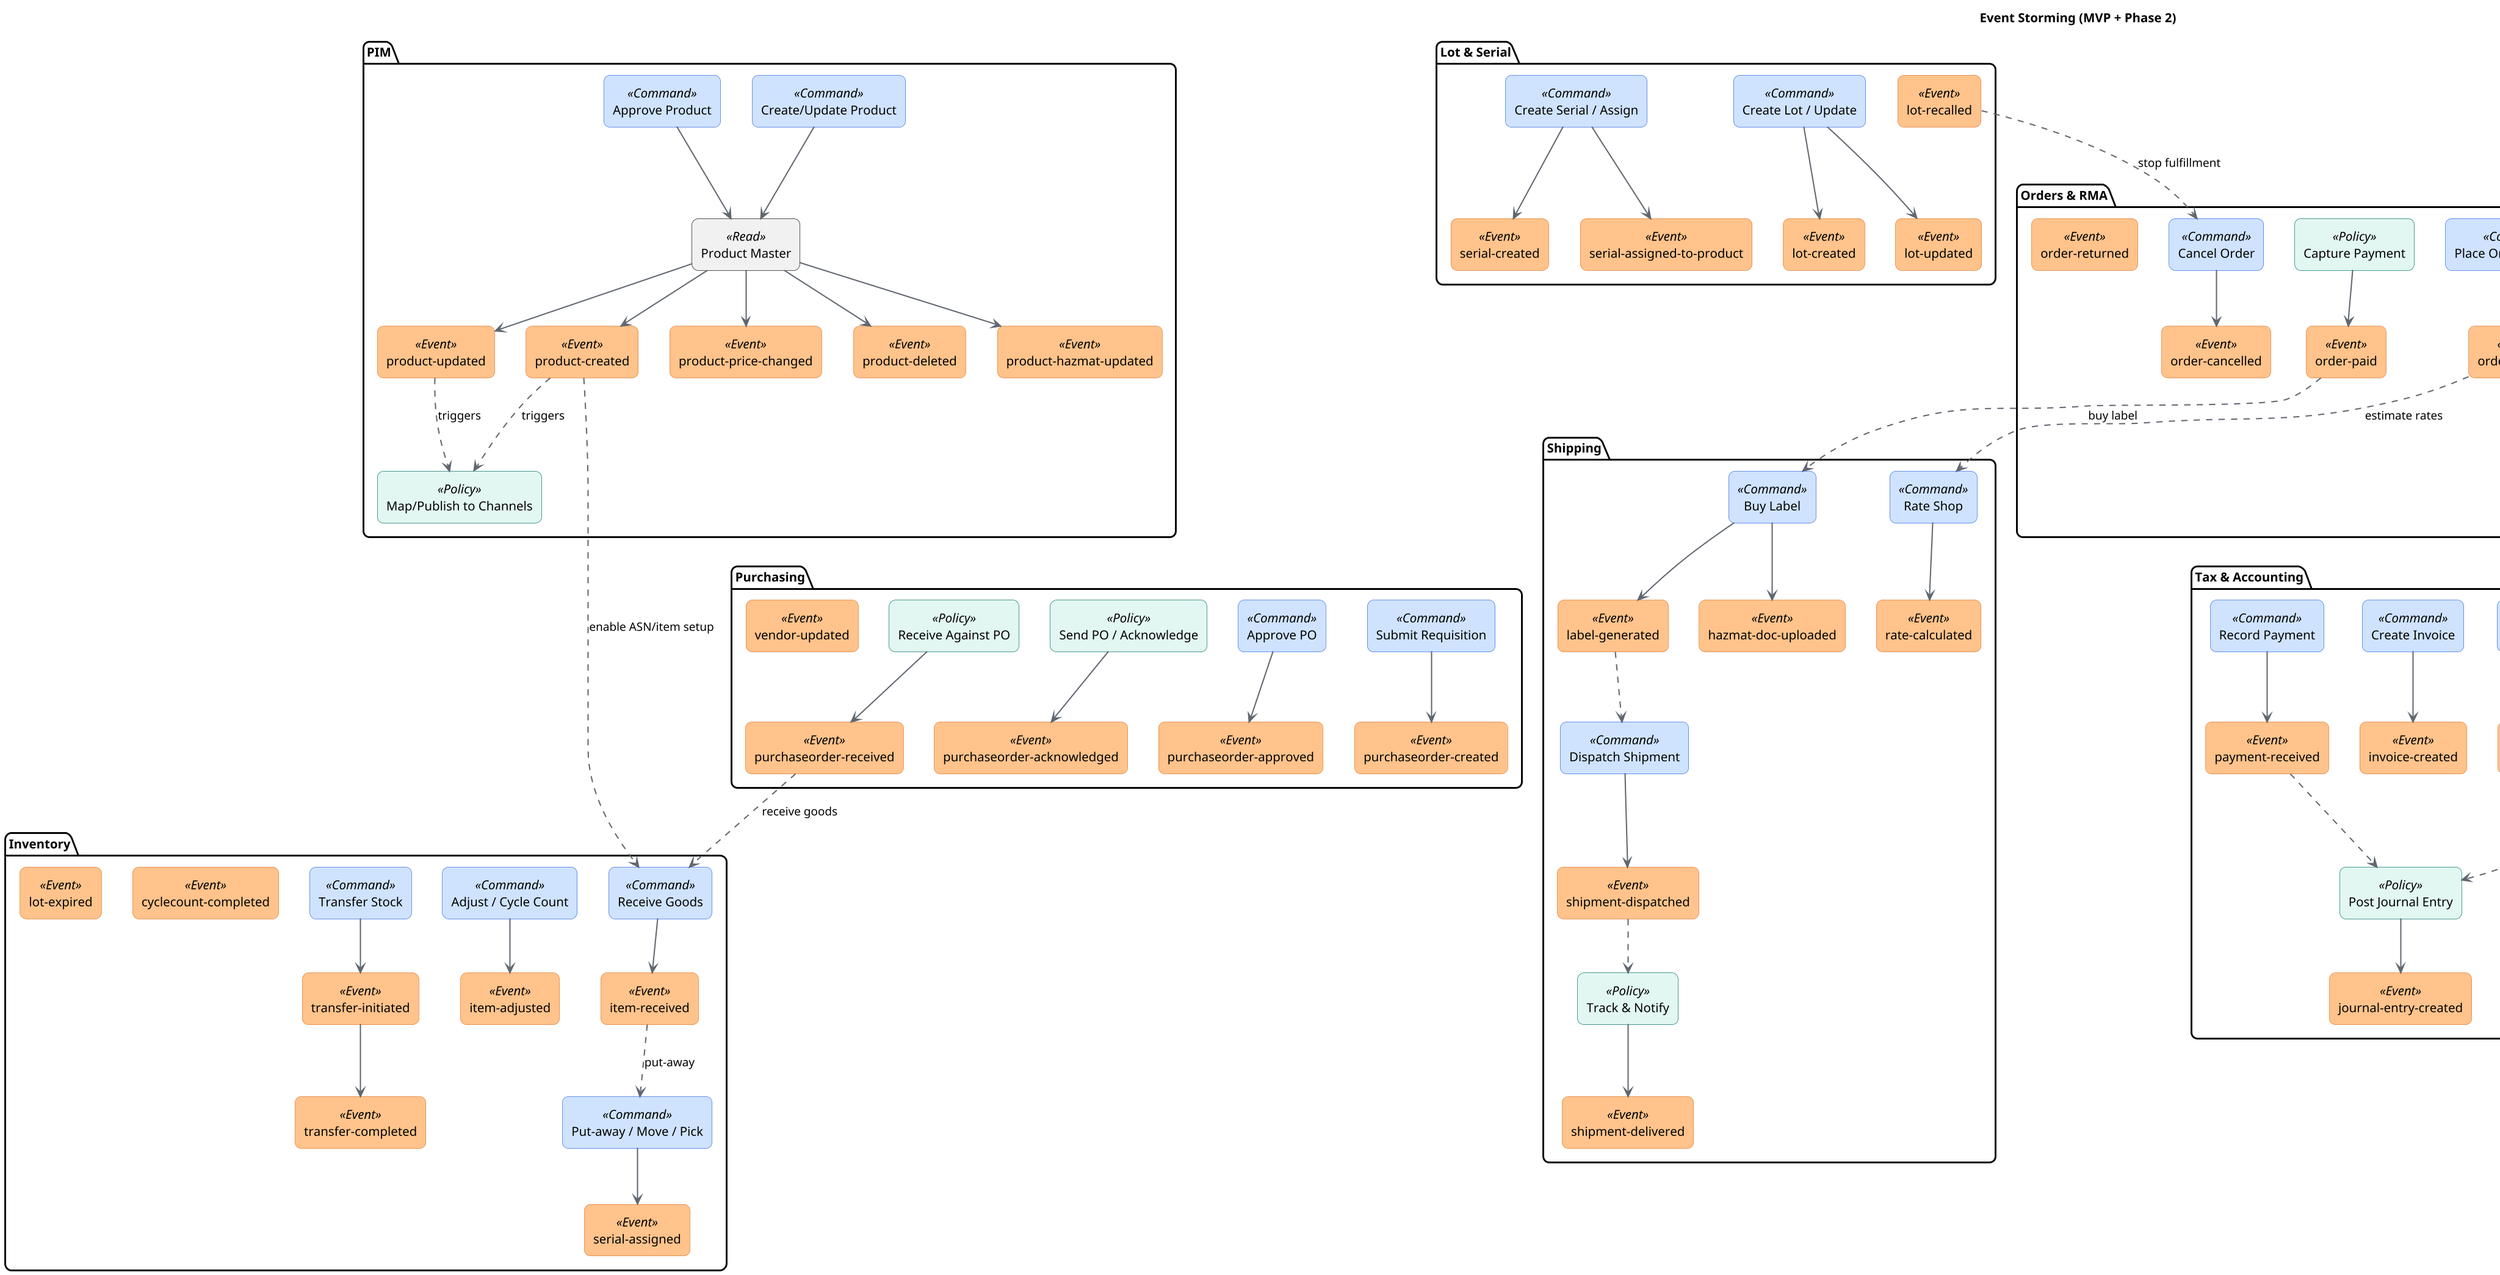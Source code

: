 @startuml Event Storming (MVP + Phase 2)
title Event Storming (MVP + Phase 2)

skinparam shadowing false
skinparam roundcorner 14
skinparam dpi 140
skinparam ArrowColor #606770
skinparam ArrowThickness 1.4
skinparam packageBorderThickness 2
skinparam packageStyle dashed

' Stereotypes / colors
skinparam rectangle<<Command>> { 
    BackgroundColor #CFE3FF; 
    BorderColor #3A6EE8 
}
skinparam rectangle<<Policy>>  { 
    BackgroundColor #E2F7F2; 
    BorderColor #0F766E 
}
skinparam rectangle<<Event>>   { 
    BackgroundColor #FFC38B; 
    BorderColor #E07A2F 
}
skinparam e<<Read>>    { 
    BackgroundColor #FFF6A9; 
    BorderColor #C3A400 
}

' ─────────────────────────────────────────────────────────────────────────────
' PIM (Product Information Management)
package "PIM" {
  rectangle "Create/Update Product" <<Command>> as cmd_pim_upsert
  rectangle "Approve Product" <<Command>> as cmd_pim_approve
  rectangle "Map/Publish to Channels" <<Policy>> as pol_pim_publish
  rectangle "Product Master" <<Read>> as rm_pim

  rectangle "product-created" <<Event>> as evt_pim_created
  rectangle "product-updated" <<Event>> as evt_pim_updated
  rectangle "product-price-changed" <<Event>> as evt_pim_price
  rectangle "product-deleted" <<Event>> as evt_pim_deleted
  rectangle "product-hazmat-updated" <<Event>> as evt_pim_haz

  cmd_pim_upsert --> rm_pim
  cmd_pim_approve --> rm_pim
  rm_pim --> evt_pim_created
  rm_pim --> evt_pim_updated
  rm_pim --> evt_pim_price
  rm_pim --> evt_pim_deleted
  rm_pim --> evt_pim_haz
  evt_pim_created ..> pol_pim_publish : triggers
  evt_pim_updated ..> pol_pim_publish : triggers
}

' ─────────────────────────────────────────────────────────────────────────────
' Inventory & Warehouse
package "Inventory" {
  rectangle "Receive Goods" <<Command>> as cmd_inv_receive
  rectangle "Put-away / Move / Pick" <<Command>> as cmd_inv_move
  rectangle "Adjust / Cycle Count" <<Command>> as cmd_inv_adjust
  rectangle "Transfer Stock" <<Command>> as cmd_inv_transfer

  rectangle "item-received" <<Event>> as evt_inv_received
  rectangle "item-adjusted" <<Event>> as evt_inv_adjusted
  rectangle "transfer-initiated" <<Event>> as evt_inv_xfer_start
  rectangle "transfer-completed" <<Event>> as evt_inv_xfer_done
  rectangle "cyclecount-completed" <<Event>> as evt_inv_cc_done
  rectangle "lot-expired" <<Event>> as evt_lot_expired
  rectangle "serial-assigned" <<Event>> as evt_serial_assigned

  cmd_inv_receive --> evt_inv_received
  cmd_inv_adjust --> evt_inv_adjusted
  cmd_inv_transfer --> evt_inv_xfer_start
  evt_inv_xfer_start --> evt_inv_xfer_done
  cmd_inv_move --> evt_serial_assigned
}

' ─────────────────────────────────────────────────────────────────────────────
' Orders & Fulfillment (+ Returns)
package "Orders & RMA" {
  rectangle "Place Order / Validate" <<Command>> as cmd_ord_place
  rectangle "Allocate / Pick / Ship" <<Policy>> as pol_ord_fulfill
  rectangle "Capture Payment" <<Policy>> as pol_pay_capture
  rectangle "Cancel Order" <<Command>> as cmd_ord_cancel

  rectangle "order-created" <<Event>> as evt_ord_created
  rectangle "order-status-updated" <<Event>> as evt_ord_status
  rectangle "order-paid" <<Event>> as evt_ord_paid
  rectangle "order-cancelled" <<Event>> as evt_ord_cancelled
  rectangle "order-fulfilled" <<Event>> as evt_ord_fulfilled
  rectangle "order-returned" <<Event>> as evt_ord_returned

  cmd_ord_place --> evt_ord_created
  pol_ord_fulfill --> evt_ord_status
  pol_pay_capture --> evt_ord_paid
  cmd_ord_cancel --> evt_ord_cancelled
  evt_ord_status --> evt_ord_fulfilled
}

' ─────────────────────────────────────────────────────────────────────────────
' Purchasing & Vendors
package "Purchasing" {
  rectangle "Submit Requisition" <<Command>> as cmd_po_req
  rectangle "Approve PO" <<Command>> as cmd_po_approve
  rectangle "Send PO / Acknowledge" <<Policy>> as pol_po_send
  rectangle "Receive Against PO" <<Policy>> as pol_po_receive

  rectangle "purchaseorder-created" <<Event>> as evt_po_created
  rectangle "purchaseorder-approved" <<Event>> as evt_po_approved
  rectangle "purchaseorder-acknowledged" <<Event>> as evt_po_ack
  rectangle "purchaseorder-received" <<Event>> as evt_po_received
  rectangle "vendor-updated" <<Event>> as evt_vendor_updated

  cmd_po_req --> evt_po_created
  cmd_po_approve --> evt_po_approved
  pol_po_send --> evt_po_ack
  pol_po_receive --> evt_po_received
}

' ─────────────────────────────────────────────────────────────────────────────
' Lot & Serial Tracking
package "Lot & Serial" {
  rectangle "Create Lot / Update" <<Command>> as cmd_lot_upd
  rectangle "Create Serial / Assign" <<Command>> as cmd_ser_create

  rectangle "lot-created" <<Event>> as evt_lot_created
  rectangle "lot-updated" <<Event>> as evt_lot_updated
  rectangle "lot-recalled" <<Event>> as evt_lot_recalled
  rectangle "serial-created" <<Event>> as evt_serial_created
  rectangle "serial-assigned-to-product" <<Event>> as evt_serial_assigned2

  cmd_lot_upd --> evt_lot_created
  cmd_lot_upd --> evt_lot_updated
  cmd_ser_create --> evt_serial_created
  cmd_ser_create --> evt_serial_assigned2
}

' ─────────────────────────────────────────────────────────────────────────────
' Shipping & Hazmat
package "Shipping" {
  rectangle "Rate Shop" <<Command>> as cmd_ship_rate
  rectangle "Buy Label" <<Command>> as cmd_ship_label
  rectangle "Dispatch Shipment" <<Command>> as cmd_ship_dispatch
  rectangle "Track & Notify" <<Policy>> as pol_ship_track

  rectangle "rate-calculated" <<Event>> as evt_rate
  rectangle "label-generated" <<Event>> as evt_label
  rectangle "shipment-dispatched" <<Event>> as evt_dispatch
  rectangle "shipment-delivered" <<Event>> as evt_delivered
  rectangle "hazmat-doc-uploaded" <<Event>> as evt_hazdoc

  cmd_ship_rate --> evt_rate
  cmd_ship_label --> evt_label
  cmd_ship_dispatch --> evt_dispatch
  pol_ship_track --> evt_delivered
  cmd_ship_label --> evt_hazdoc
}

' ─────────────────────────────────────────────────────────────────────────────
' Tax & Accounting
package "Tax & Accounting" {
  rectangle "Calculate Tax" <<Command>> as cmd_tax_calc
  rectangle "Create Invoice" <<Command>> as cmd_ar_invoice
  rectangle "Record Payment" <<Command>> as cmd_ap_ar_pay
  rectangle "Post Journal Entry" <<Policy>> as pol_gl_post

  rectangle "tax-calculated" <<Event>> as evt_tax
  rectangle "invoice-created" <<Event>> as evt_invoice
  rectangle "payment-received" <<Event>> as evt_payment
  rectangle "journal-entry-created" <<Event>> as evt_journal

  cmd_tax_calc --> evt_tax
  cmd_ar_invoice --> evt_invoice
  cmd_ap_ar_pay --> evt_payment
  pol_gl_post --> evt_journal
}

' ─────────────────────────────────────────────────────────────────────────────
' Analytics & Alerts
package "Analytics & Alerts" {
  rectangle "Compute KPI" <<Policy>> as pol_kpi
  rectangle "Breach Monitor" <<Policy>> as pol_alert

  rectangle "metric-updated" <<Event>> as evt_metric
  rectangle "threshold-breached" <<Event>> as evt_breach
  rectangle "user-notified" <<Event>> as evt_user_notified

  pol_kpi --> evt_metric
  pol_alert --> evt_breach
  evt_breach --> evt_user_notified
}

' ─────────────────────────────────────────────────────────────────────────────
' Phase 2 (Future)
package "Phase 2" {
  rectangle "Generate Forecast" <<Command>> as cmd_fcst
  rectangle "Assign Promotion" <<Command>> as cmd_promo
  rectangle "Assemble Kit" <<Command>> as cmd_mfg_kit
  rectangle "3PL Sync" <<Policy>> as pol_3pl
  rectangle "Open/Resolve Case" <<Command>> as cmd_case

  rectangle "demand-forecast-generated" <<Event>> as evt_fcst
  rectangle "promo-assigned" <<Event>> as evt_promo
  rectangle "kit-assembled" <<Event>> as evt_kit
  rectangle "3pl.sync-started" <<Event>> as evt_3pl_start
  rectangle "3pl.sync-completed" <<Event>> as evt_3pl_done
  rectangle "case-created" <<Event>> as evt_case_created
  rectangle "case-resolved" <<Event>> as evt_case_resolved

  cmd_fcst --> evt_fcst
  cmd_promo --> evt_promo
  cmd_mfg_kit --> evt_kit
  pol_3pl --> evt_3pl_start
  pol_3pl --> evt_3pl_done
  cmd_case --> evt_case_created
  cmd_case --> evt_case_resolved
}

' ─────────────────────────────────────────────────────────────────────────────
' Cross-context triggers (illustrative)
evt_ord_created ..> cmd_tax_calc : calculate tax
evt_ord_created ..> cmd_ship_rate : estimate rates
evt_ord_paid ..> cmd_ship_label : buy label
evt_label ..> cmd_ship_dispatch
evt_dispatch ..> pol_ship_track
evt_inv_received ..> cmd_inv_move : put-away
evt_pim_created .....> cmd_inv_receive : enable ASN/item setup
evt_po_received ..> cmd_inv_receive : receive goods
evt_ord_fulfilled ....> pol_gl_post : COGS/revenue
evt_payment ..> pol_gl_post
evt_lot_recalled ..> cmd_ord_cancel : stop fulfillment

@enduml